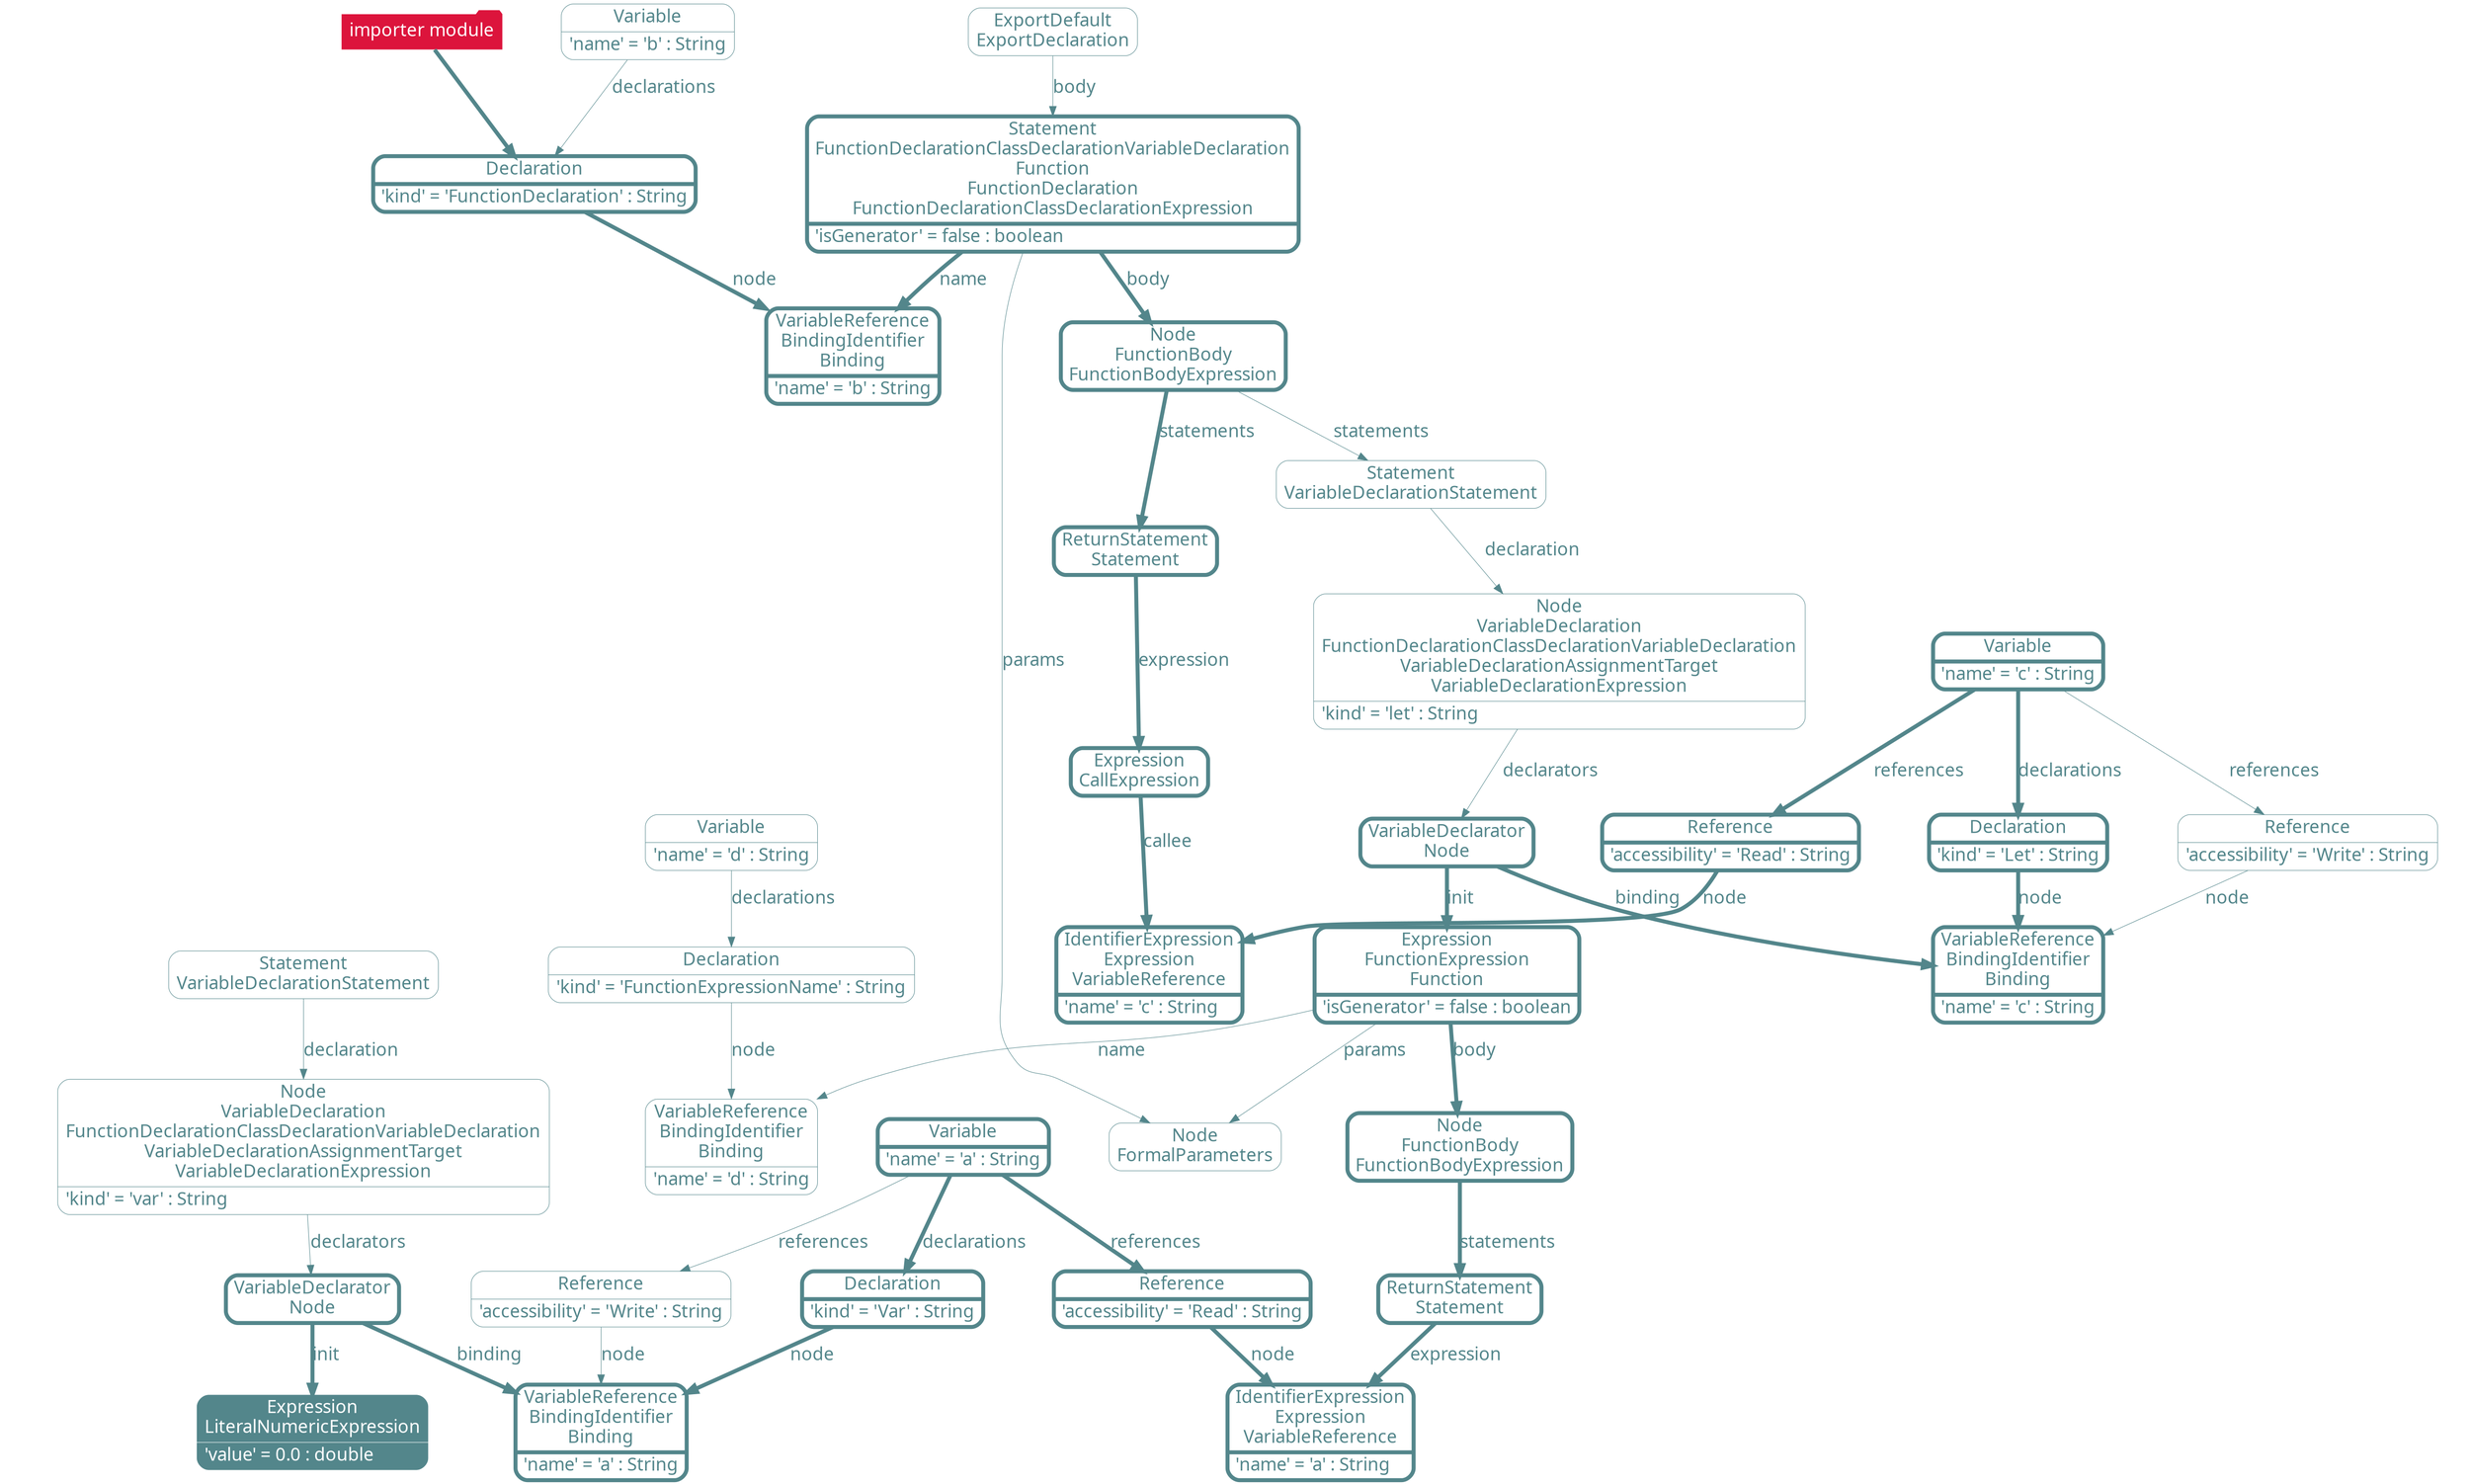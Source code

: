 digraph Neo {
  ratio = 0.6
  node [
    fontsize = "18"
    shape = "Mrecord"
    fontname = "Noto Sans"
    penwidth = 0.5
    color = "cadetblue4"
    fontcolor = "cadetblue4"
  ]
  edge [
    fontname = "Noto Sans"
    fontsize = "18"
    penwidth = 0.5
    color = "cadetblue4"
    fontcolor = "cadetblue4"
  ]
  N0 [
    label = "{ReturnStatement\nStatement}"
    penwidth = 4
  ]
  N0 -> N69 [
    label = "expression\n"
    penwidth = 4
  ]
  N3 [
    label = "{Variable|'name' = 'c' : String\l}"
    penwidth = 4
  ]
  N3 -> N45 [
    label = "declarations\n"
    penwidth = 4
  ]
  N3 -> N24 [
    label = "references\n"
    penwidth = 4
  ]
  N3 -> N100 [
    label = "references\n"
  ]
  N8 [
    label = "{IdentifierExpression\nExpression\nVariableReference|'name' = 'c' : String\l}"
    penwidth = 4
  ]
  N14 [
    label = "{VariableDeclarator\nNode}"
    penwidth = 4
  ]
  N14 -> N83 [
    label = "init\n"
    penwidth = 4
  ]
  N14 -> N58 [
    label = "binding\n"
    penwidth = 4
  ]
  N24 [
    label = "{Reference|'accessibility' = 'Read' : String\l}"
    penwidth = 4
  ]
  N24 -> N8 [
    label = "node\n"
    penwidth = 4
  ]
  N28 [
    label = "{Node\nVariableDeclaration\nFunctionDeclarationClassDeclarationVariableDeclaration\nVariableDeclarationAssignmentTarget\nVariableDeclarationExpression|'kind' = 'let' : String\l}"
  ]
  N28 -> N14 [
    label = "declarators\n"
  ]
  N33 [
    label = "{VariableReference\nBindingIdentifier\nBinding|'name' = 'b' : String\l}"
    penwidth = 4
  ]
  N41 [
    label = "{ReturnStatement\nStatement}"
    penwidth = 4
  ]
  N41 -> N91 [
    label = "expression\n"
    penwidth = 4
  ]
  N45 [
    label = "{Declaration|'kind' = 'Let' : String\l}"
    penwidth = 4
  ]
  N45 -> N58 [
    label = "node\n"
    penwidth = 4
  ]
  N58 [
    label = "{VariableReference\nBindingIdentifier\nBinding|'name' = 'c' : String\l}"
    penwidth = 4
  ]
  N60 [
    label = "{VariableReference\nBindingIdentifier\nBinding|'name' = 'a' : String\l}"
    penwidth = 4
  ]
  N69 [
    label = "{IdentifierExpression\nExpression\nVariableReference|'name' = 'a' : String\l}"
    penwidth = 4
  ]
  N75 [
    label = "{Node\nFunctionBody\nFunctionBodyExpression}"
    penwidth = 4
  ]
  N75 -> N179 [
    label = "statements\n"
  ]
  N75 -> N41 [
    label = "statements\n"
    penwidth = 4
  ]
  N82 [
    label = "{ExportDefault\nExportDeclaration}"
  ]
  N82 -> N143 [
    label = "body\n"
  ]
  N83 [
    label = "{Expression\nFunctionExpression\nFunction|'isGenerator' = false : boolean\l}"
    penwidth = 4
  ]
  N83 -> N184 [
    label = "body\n"
    penwidth = 4
  ]
  N83 -> N146 [
    label = "name\n"
  ]
  N83 -> N95 [
    label = "params\n"
  ]
  N85 [
    label = "{VariableDeclarator\nNode}"
    penwidth = 4
  ]
  N85 -> N60 [
    label = "binding\n"
    penwidth = 4
  ]
  N85 -> N142 [
    label = "init\n"
    penwidth = 4
  ]
  N89 [
    label = "{Variable|'name' = 'b' : String\l}"
  ]
  N89 -> N167 [
    label = "declarations\n"
  ]
  N91 [
    label = "{Expression\nCallExpression}"
    penwidth = 4
  ]
  N91 -> N8 [
    label = "callee\n"
    penwidth = 4
  ]
  N95 [
    label = "{Node\nFormalParameters}"
  ]
  N98 [
    label = "{Declaration|'kind' = 'Var' : String\l}"
    penwidth = 4
  ]
  N98 -> N60 [
    label = "node\n"
    penwidth = 4
  ]
  N100 [
    label = "{Reference|'accessibility' = 'Write' : String\l}"
  ]
  N100 -> N58 [
    label = "node\n"
  ]
  N101 [
    label = "{Variable|'name' = 'a' : String\l}"
    penwidth = 4
  ]
  N101 -> N117 [
    label = "references\n"
  ]
  N101 -> N158 [
    label = "references\n"
    penwidth = 4
  ]
  N101 -> N98 [
    label = "declarations\n"
    penwidth = 4
  ]
  N116 [
    label = "{Variable|'name' = 'd' : String\l}"
  ]
  N116 -> N123 [
    label = "declarations\n"
  ]
  N117 [
    label = "{Reference|'accessibility' = 'Write' : String\l}"
  ]
  N117 -> N60 [
    label = "node\n"
  ]
  N123 [
    label = "{Declaration|'kind' = 'FunctionExpressionName' : String\l}"
  ]
  N123 -> N146 [
    label = "node\n"
  ]
  N142 [
    label = "{Expression\nLiteralNumericExpression|'value' = 0.0 : double\l}"
    fillcolor = "cadetblue4"
    fontcolor = "white"
    color = "white"
    style = "filled"
  ]
  N143 [
    label = "{Statement\nFunctionDeclarationClassDeclarationVariableDeclaration\nFunction\nFunctionDeclaration\nFunctionDeclarationClassDeclarationExpression|'isGenerator' = false : boolean\l}"
    penwidth = 4
  ]
  N143 -> N75 [
    label = "body\n"
    penwidth = 4
  ]
  N143 -> N33 [
    label = "name\n"
    penwidth = 4
  ]
  N143 -> N95 [
    label = "params\n"
  ]
  N146 [
    label = "{VariableReference\nBindingIdentifier\nBinding|'name' = 'd' : String\l}"
  ]
  N158 [
    label = "{Reference|'accessibility' = 'Read' : String\l}"
    penwidth = 4
  ]
  N158 -> N69 [
    label = "node\n"
    penwidth = 4
  ]
  N162 [
    label = "{Node\nVariableDeclaration\nFunctionDeclarationClassDeclarationVariableDeclaration\nVariableDeclarationAssignmentTarget\nVariableDeclarationExpression|'kind' = 'var' : String\l}"
  ]
  N162 -> N85 [
    label = "declarators\n"
  ]
  N988 [
    shape = "folder"
    label = "importer module"
    style = "filled"
    fillcolor = "crimson"
    fontcolor = "white"
    color = "white"
  ]
  N167 [
    label = "{Declaration|'kind' = 'FunctionDeclaration' : String\l}"
    penwidth = 4
  ]
  N988 -> N167 [
    penwidth = 4
  ]
  N167 -> N33 [
    label = "node\n"
    penwidth = 4
  ]
  N179 [
    label = "{Statement\nVariableDeclarationStatement}"
  ]
  N179 -> N28 [
    label = "declaration\n"
  ]
  N182 [
    label = "{Statement\nVariableDeclarationStatement}"
  ]
  N182 -> N162 [
    label = "declaration\n"
  ]
  N184 [
    label = "{Node\nFunctionBody\nFunctionBodyExpression}"
    penwidth = 4
  ]
  N184 -> N0 [
    label = "statements\n"
    penwidth = 4
  ]
}
